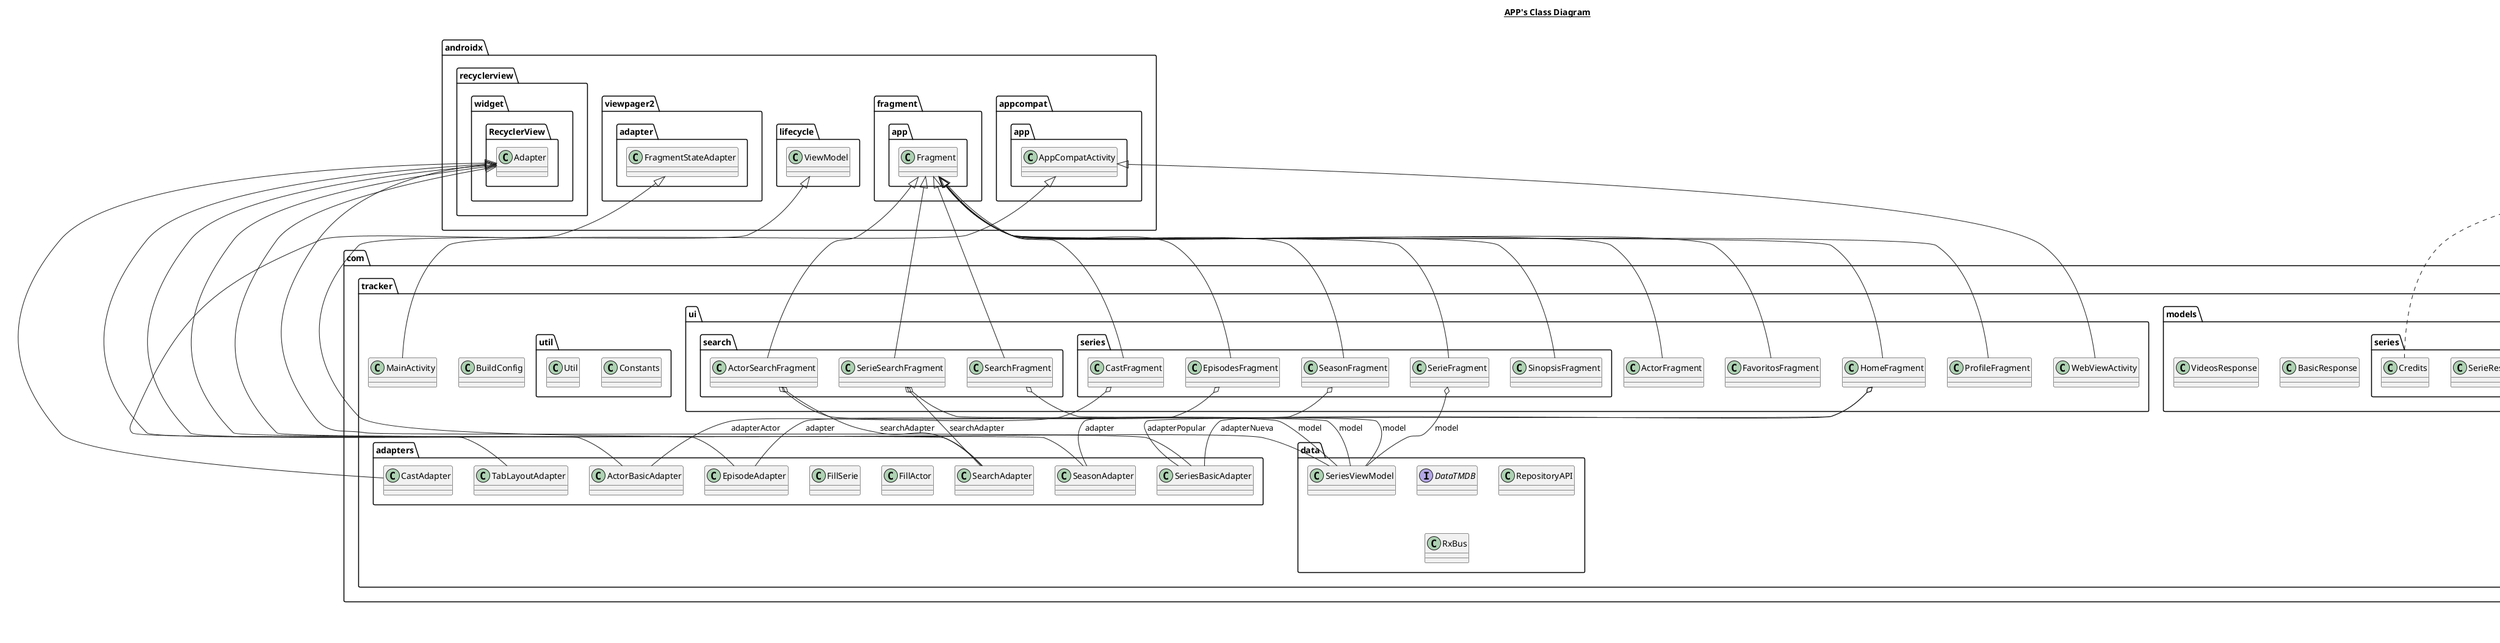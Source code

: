 @startuml

title __APP's Class Diagram__\n

  namespace com.tracker {
    class com.tracker.BuildConfig {
    }
  }
  

  namespace com.tracker {
    class com.tracker.MainActivity {
    }
  }
  

  namespace com.tracker {
    namespace adapters {
      class com.tracker.adapters.ActorBasicAdapter {
      }
    }
  }
  

  namespace com.tracker {
    namespace adapters {
      class com.tracker.adapters.CastAdapter {
      }
    }
  }
  

  namespace com.tracker {
    namespace adapters {
      class com.tracker.adapters.EpisodeAdapter {
      }
    }
  }
  

  namespace com.tracker {
    namespace adapters {
      class com.tracker.adapters.FillActor {
      }
    }
  }
  

  namespace com.tracker {
    namespace adapters {
      class com.tracker.adapters.FillSerie {
      }
    }
  }
  

  namespace com.tracker {
    namespace adapters {
      class com.tracker.adapters.SearchAdapter {
      }
    }
  }
  

  namespace com.tracker {
    namespace adapters {
      class com.tracker.adapters.SeasonAdapter {
      }
    }
  }
  

  namespace com.tracker {
    namespace adapters {
      class com.tracker.adapters.SeriesBasicAdapter {
      }
    }
  }
  

  namespace com.tracker {
    namespace adapters {
      class com.tracker.adapters.TabLayoutAdapter {
      }
    }
  }
  

  namespace com.tracker {
    namespace data {
      interface com.tracker.data.DataTMDB {
      }
    }
  }
  

  namespace com.tracker {
    namespace data {
      class com.tracker.data.RepositoryAPI {
      }
    }
  }
  

  namespace com.tracker {
    namespace data {
      class com.tracker.data.RxBus {
      }
    }
  }
  

  namespace com.tracker {
    namespace data {
      class com.tracker.data.SeriesViewModel {
      }
    }
  }
  

  namespace com.tracker {
    namespace models {
      class com.tracker.models.BasicResponse {
      }
    }
  }
  

  namespace com.tracker {
    namespace models {
      class com.tracker.models.VideosResponse {
      }
    }
  }
  

  namespace com.tracker {
    namespace models {
      namespace actor {
        class com.tracker.models.actor.MovieCredits {
        }
      }
    }
  }
  

  namespace com.tracker {
    namespace models {
      namespace actor {
        class com.tracker.models.actor.PersonResponse {
        }
      }
    }
  }
  

  namespace com.tracker {
    namespace models {
      namespace actor {
        class com.tracker.models.actor.TvCredits {
        }
      }
    }
  }
  

  namespace com.tracker {
    namespace models {
      namespace seasons {
        class com.tracker.models.seasons.Episode {
        }
      }
    }
  }
  

  namespace com.tracker {
    namespace models {
      namespace seasons {
        class com.tracker.models.seasons.Season {
        }
      }
    }
  }
  

  namespace com.tracker {
    namespace models {
      namespace series {
        class com.tracker.models.series.Credits {
        }
      }
    }
  }
  

  namespace com.tracker {
    namespace models {
      namespace series {
        class com.tracker.models.series.SerieResponse {
        }
      }
    }
  }
  

  namespace com.tracker {
    namespace models {
      namespace series {
        class com.tracker.models.series.Similar {
        }
      }
    }
  }
  

  namespace com.tracker {
    namespace ui {
      class com.tracker.ui.ActorFragment {
      }
    }
  }
  

  namespace com.tracker {
    namespace ui {
      class com.tracker.ui.FavoritosFragment {
      }
    }
  }
  

  namespace com.tracker {
    namespace ui {
      class com.tracker.ui.HomeFragment {
      }
    }
  }
  

  namespace com.tracker {
    namespace ui {
      class com.tracker.ui.ProfileFragment {
      }
    }
  }
  

  namespace com.tracker {
    namespace ui {
      class com.tracker.ui.WebViewActivity {
      }
    }
  }
  

  namespace com.tracker {
    namespace ui {
      namespace search {
        class com.tracker.ui.search.ActorSearchFragment {
        }
      }
    }
  }
  

  namespace com.tracker {
    namespace ui {
      namespace search {
        class com.tracker.ui.search.SearchFragment {
        }
      }
    }
  }
  

  namespace com.tracker {
    namespace ui {
      namespace search {
        class com.tracker.ui.search.SerieSearchFragment {
        }
      }
    }
  }
  

  namespace com.tracker {
    namespace ui {
      namespace series {
        class com.tracker.ui.series.CastFragment {
        }
      }
    }
  }
  

  namespace com.tracker {
    namespace ui {
      namespace series {
        class com.tracker.ui.series.EpisodesFragment {
        }
      }
    }
  }
  

  namespace com.tracker {
    namespace ui {
      namespace series {
        class com.tracker.ui.series.SeasonFragment {
        }
      }
    }
  }
  

  namespace com.tracker {
    namespace ui {
      namespace series {
        class com.tracker.ui.series.SerieFragment {
        }
      }
    }
  }
  

  namespace com.tracker {
    namespace ui {
      namespace series {
        class com.tracker.ui.series.SinopsisFragment {
        }
      }
    }
  }
  

  namespace com.tracker {
    namespace util {
      class com.tracker.util.Constants {
      }
    }
  }
  

  namespace com.tracker {
    namespace util {
      class com.tracker.util.Util {
      }
    }
  }
  

  com.tracker.MainActivity -up-|> androidx.appcompat.app.AppCompatActivity
  com.tracker.adapters.ActorBasicAdapter -up-|> androidx.recyclerview.widget.RecyclerView.Adapter
  com.tracker.adapters.CastAdapter -up-|> androidx.recyclerview.widget.RecyclerView.Adapter
  com.tracker.adapters.EpisodeAdapter -up-|> androidx.recyclerview.widget.RecyclerView.Adapter
  com.tracker.adapters.FillActor o-- com.tracker.models.actor.PersonResponse.Person : mPerson
  com.tracker.adapters.FillSerie o-- com.tracker.models.series.SerieResponse.Serie : mSerie
  com.tracker.adapters.SearchAdapter -up-|> androidx.recyclerview.widget.RecyclerView.Adapter
  com.tracker.adapters.SeasonAdapter -up-|> androidx.recyclerview.widget.RecyclerView.Adapter
  com.tracker.adapters.SeriesBasicAdapter -up-|> androidx.recyclerview.widget.RecyclerView.Adapter
  com.tracker.adapters.TabLayoutAdapter -up-|> androidx.viewpager2.adapter.FragmentStateAdapter
  com.tracker.data.SeriesViewModel -up-|> androidx.lifecycle.ViewModel
  com.tracker.models.actor.MovieCredits .up.|> android.os.Parcelable
  com.tracker.models.actor.TvCredits .up.|> android.os.Parcelable
  com.tracker.models.seasons.Episode .up.|> android.os.Parcelable
  com.tracker.models.seasons.Season .up.|> android.os.Parcelable
  com.tracker.models.series.Credits .up.|> android.os.Parcelable
  com.tracker.models.series.Similar .up.|> android.os.Parcelable
  com.tracker.ui.ActorFragment -up-|> androidx.fragment.app.Fragment
  com.tracker.ui.ActorFragment o-- com.tracker.models.actor.PersonResponse.Person : mActor
  com.tracker.ui.FavoritosFragment -up-|> androidx.fragment.app.Fragment
  com.tracker.ui.HomeFragment -up-|> androidx.fragment.app.Fragment
  com.tracker.ui.HomeFragment o-- com.tracker.adapters.SeriesBasicAdapter : adapterNueva
  com.tracker.ui.HomeFragment o-- com.tracker.adapters.SeriesBasicAdapter : adapterPopular
  com.tracker.ui.ProfileFragment -up-|> androidx.fragment.app.Fragment
  com.tracker.ui.WebViewActivity -up-|> androidx.appcompat.app.AppCompatActivity
  com.tracker.ui.search.ActorSearchFragment -up-|> androidx.fragment.app.Fragment
  com.tracker.ui.search.ActorSearchFragment o-- com.tracker.data.SeriesViewModel : model
  com.tracker.ui.search.ActorSearchFragment o-- com.tracker.adapters.SearchAdapter : searchAdapter
  com.tracker.ui.search.SearchFragment -up-|> androidx.fragment.app.Fragment
  com.tracker.ui.search.SearchFragment o-- com.tracker.data.SeriesViewModel : model
  com.tracker.ui.search.SerieSearchFragment -up-|> androidx.fragment.app.Fragment
  com.tracker.ui.search.SerieSearchFragment o-- com.tracker.data.SeriesViewModel : model
  com.tracker.ui.search.SerieSearchFragment o-- com.tracker.adapters.SearchAdapter : searchAdapter
  com.tracker.ui.series.CastFragment -up-|> androidx.fragment.app.Fragment
  com.tracker.ui.series.CastFragment o-- com.tracker.adapters.ActorBasicAdapter : adapterActor
  com.tracker.ui.series.CastFragment o-- com.tracker.models.series.SerieResponse.Serie : mSerie
  com.tracker.ui.series.EpisodesFragment -up-|> androidx.fragment.app.Fragment
  com.tracker.ui.series.EpisodesFragment o-- com.tracker.adapters.EpisodeAdapter : adapter
  com.tracker.ui.series.EpisodesFragment o-- com.tracker.models.series.SerieResponse.Serie : mSerie
  com.tracker.ui.series.SeasonFragment -up-|> androidx.fragment.app.Fragment
  com.tracker.ui.series.SeasonFragment o-- com.tracker.adapters.SeasonAdapter : adapter
  com.tracker.ui.series.SeasonFragment o-- com.tracker.models.series.SerieResponse.Serie : mSerie
  com.tracker.ui.series.SerieFragment -up-|> androidx.fragment.app.Fragment
  com.tracker.ui.series.SerieFragment o-- com.tracker.models.series.SerieResponse.Serie : mSerie
  com.tracker.ui.series.SerieFragment o-- com.tracker.data.SeriesViewModel : model
  com.tracker.ui.series.SinopsisFragment -up-|> androidx.fragment.app.Fragment
  com.tracker.ui.series.SinopsisFragment o-- com.tracker.models.series.SerieResponse.Serie : mSerie


right footer


PlantUML diagram generated by SketchIt! (https://bitbucket.org/pmesmeur/sketch.it)
For more information about this tool, please contact philippe.mesmeur@gmail.com
endfooter

@enduml
